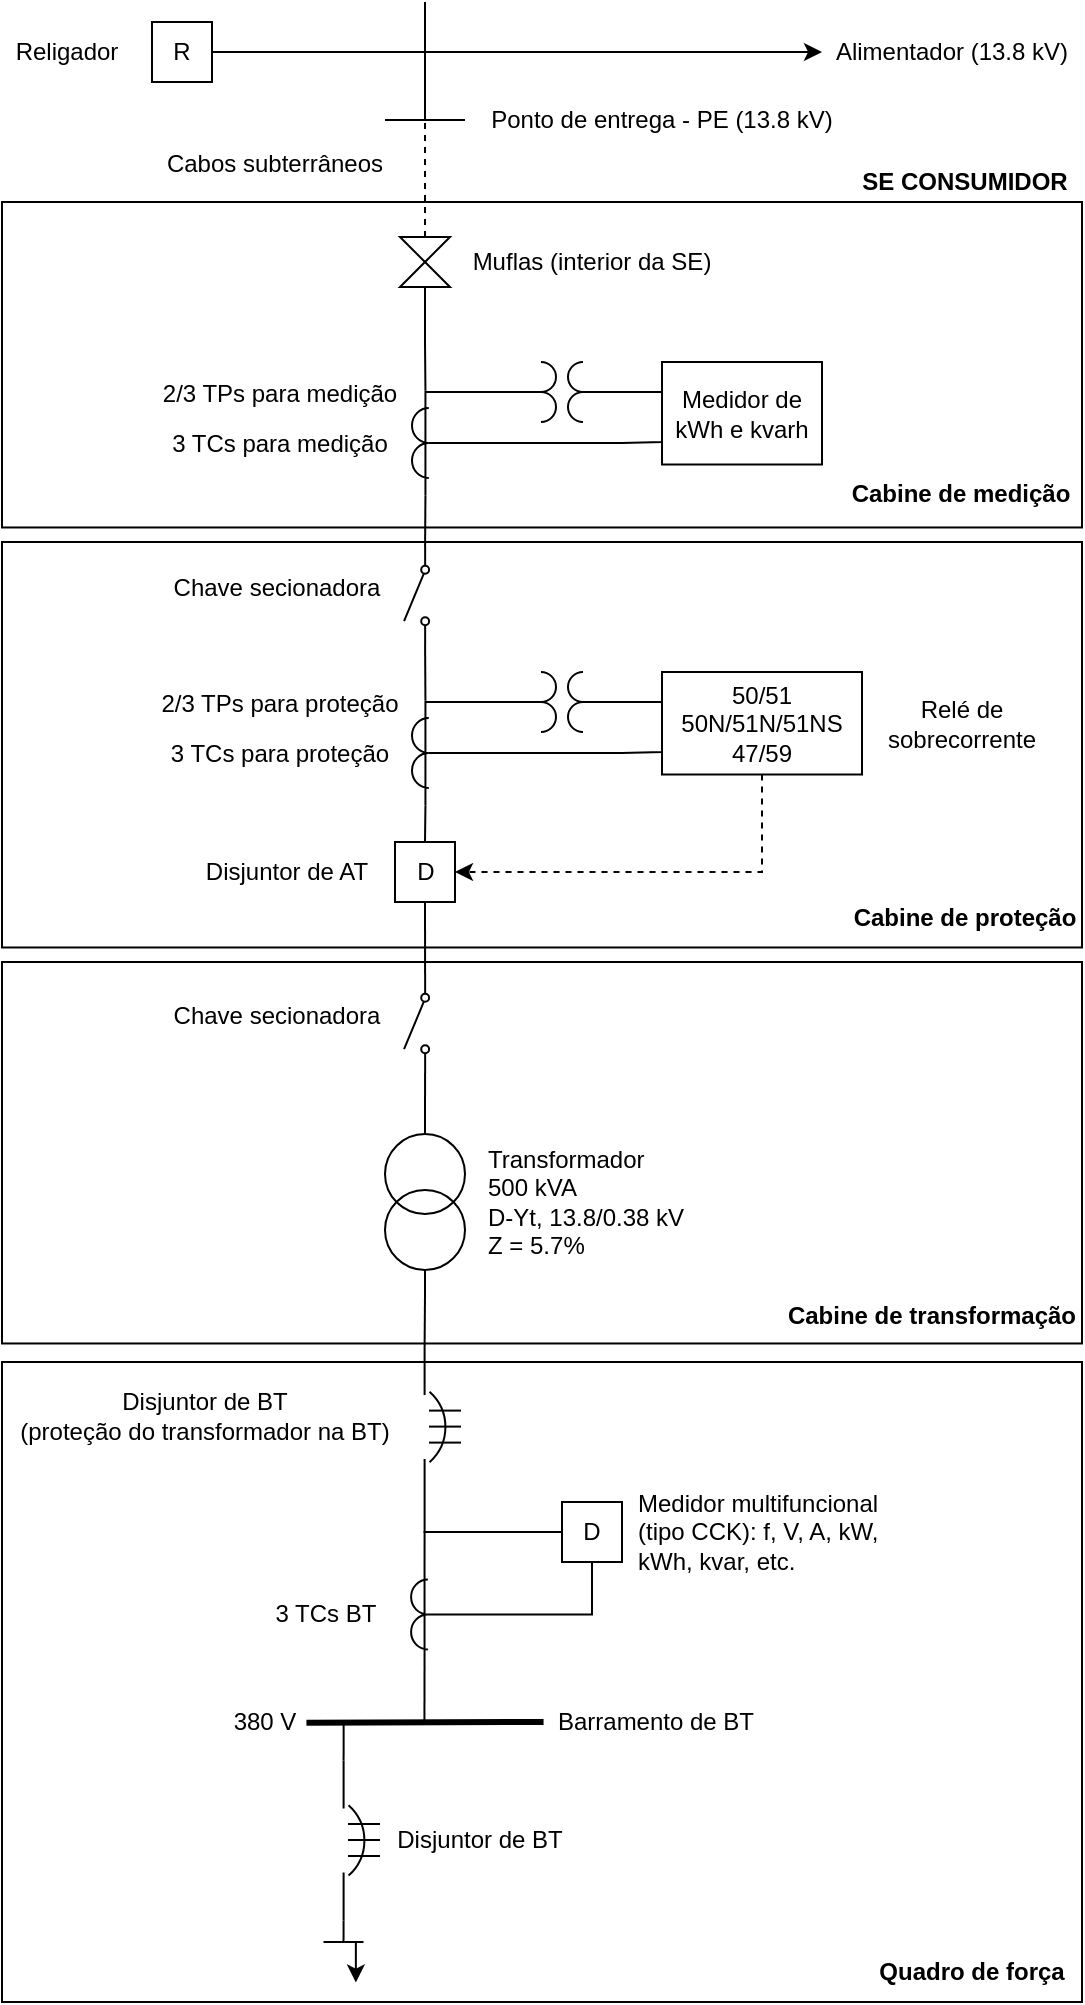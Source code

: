 <mxfile version="13.9.9" type="device"><diagram id="Z8aGcIxWDwo2eAt6tLgw" name="unifilar"><mxGraphModel dx="868" dy="550" grid="1" gridSize="10" guides="1" tooltips="1" connect="1" arrows="1" fold="1" page="1" pageScale="1" pageWidth="827" pageHeight="1169" math="0" shadow="0"><root><mxCell id="0"/><mxCell id="1" parent="0"/><mxCell id="NiDmkcClupKgmNKSiELf-88" value="" style="rounded=0;whiteSpace=wrap;html=1;align=left;fillColor=none;" parent="1" vertex="1"><mxGeometry x="210" y="330" width="540" height="202.74" as="geometry"/></mxCell><mxCell id="NiDmkcClupKgmNKSiELf-89" value="" style="rounded=0;whiteSpace=wrap;html=1;align=left;fillColor=none;" parent="1" vertex="1"><mxGeometry x="210" y="160" width="540" height="162.74" as="geometry"/></mxCell><mxCell id="NiDmkcClupKgmNKSiELf-20" style="edgeStyle=orthogonalEdgeStyle;rounded=0;orthogonalLoop=1;jettySize=auto;html=1;entryX=0;entryY=0.75;entryDx=0;entryDy=0;endArrow=none;endFill=0;" parent="1" source="upbcekDNuEleNxBtuNHp-1" target="NiDmkcClupKgmNKSiELf-16" edge="1"><mxGeometry relative="1" as="geometry"><Array as="points"><mxPoint x="520" y="280"/><mxPoint x="520" y="280"/></Array></mxGeometry></mxCell><mxCell id="NiDmkcClupKgmNKSiELf-22" style="edgeStyle=orthogonalEdgeStyle;rounded=0;orthogonalLoop=1;jettySize=auto;html=1;exitX=0.8;exitY=1;exitDx=0;exitDy=0;exitPerimeter=0;entryX=0;entryY=0.84;entryDx=0;entryDy=0;entryPerimeter=0;endArrow=none;endFill=0;" parent="1" source="upbcekDNuEleNxBtuNHp-1" target="NiDmkcClupKgmNKSiELf-1" edge="1"><mxGeometry relative="1" as="geometry"/></mxCell><mxCell id="upbcekDNuEleNxBtuNHp-1" value="" style="pointerEvents=1;verticalLabelPosition=bottom;shadow=0;dashed=0;align=center;html=1;verticalAlign=top;shape=mxgraph.electrical.inductors.current_transformer_1;" parent="1" vertex="1"><mxGeometry x="415" y="254.25" width="8.4" height="52.5" as="geometry"/></mxCell><mxCell id="NiDmkcClupKgmNKSiELf-13" style="edgeStyle=orthogonalEdgeStyle;rounded=0;orthogonalLoop=1;jettySize=auto;html=1;exitX=0;exitY=0.5;exitDx=0;exitDy=0;exitPerimeter=0;endArrow=none;endFill=0;" parent="1" source="upbcekDNuEleNxBtuNHp-3" edge="1"><mxGeometry relative="1" as="geometry"><mxPoint x="422" y="255" as="targetPoint"/><Array as="points"><mxPoint x="422" y="255"/></Array></mxGeometry></mxCell><mxCell id="NiDmkcClupKgmNKSiELf-21" style="edgeStyle=orthogonalEdgeStyle;rounded=0;orthogonalLoop=1;jettySize=auto;html=1;exitX=1;exitY=0.5;exitDx=0;exitDy=0;exitPerimeter=0;entryX=0;entryY=0.25;entryDx=0;entryDy=0;endArrow=none;endFill=0;" parent="1" source="upbcekDNuEleNxBtuNHp-3" target="NiDmkcClupKgmNKSiELf-16" edge="1"><mxGeometry relative="1" as="geometry"><Array as="points"><mxPoint x="550" y="255"/><mxPoint x="550" y="255"/></Array></mxGeometry></mxCell><mxCell id="upbcekDNuEleNxBtuNHp-3" value="" style="pointerEvents=1;verticalLabelPosition=bottom;shadow=0;dashed=0;align=center;html=1;verticalAlign=top;shape=mxgraph.electrical.inductors.potential_transformer;" parent="1" vertex="1"><mxGeometry x="460" y="240" width="60" height="30" as="geometry"/></mxCell><mxCell id="NiDmkcClupKgmNKSiELf-48" style="edgeStyle=orthogonalEdgeStyle;rounded=0;orthogonalLoop=1;jettySize=auto;html=1;exitX=1;exitY=0.5;exitDx=0;exitDy=0;exitPerimeter=0;entryX=0;entryY=1;entryDx=0;entryDy=0;entryPerimeter=0;endArrow=none;endFill=0;" parent="1" source="upbcekDNuEleNxBtuNHp-4" target="NiDmkcClupKgmNKSiELf-43" edge="1"><mxGeometry relative="1" as="geometry"/></mxCell><mxCell id="upbcekDNuEleNxBtuNHp-4" value="" style="pointerEvents=1;verticalLabelPosition=bottom;shadow=0;dashed=0;align=center;html=1;verticalAlign=top;shape=mxgraph.electrical.inductors.potential_transformer_2;rotation=90;" parent="1" vertex="1"><mxGeometry x="375.5" y="640" width="92" height="40" as="geometry"/></mxCell><mxCell id="NiDmkcClupKgmNKSiELf-6" style="edgeStyle=orthogonalEdgeStyle;rounded=0;orthogonalLoop=1;jettySize=auto;html=1;endArrow=none;endFill=0;" parent="1" edge="1"><mxGeometry relative="1" as="geometry"><mxPoint x="421.5" y="60" as="targetPoint"/><mxPoint x="421.5" y="118.5" as="sourcePoint"/></mxGeometry></mxCell><mxCell id="NiDmkcClupKgmNKSiELf-11" style="edgeStyle=orthogonalEdgeStyle;rounded=0;orthogonalLoop=1;jettySize=auto;html=1;exitX=0.5;exitY=1;exitDx=0;exitDy=0;entryX=0.8;entryY=0;entryDx=0;entryDy=0;entryPerimeter=0;endArrow=none;endFill=0;" parent="1" source="upbcekDNuEleNxBtuNHp-11" target="upbcekDNuEleNxBtuNHp-1" edge="1"><mxGeometry relative="1" as="geometry"><Array as="points"><mxPoint x="422" y="230"/><mxPoint x="422" y="230"/></Array></mxGeometry></mxCell><mxCell id="NiDmkcClupKgmNKSiELf-90" style="edgeStyle=orthogonalEdgeStyle;rounded=0;orthogonalLoop=1;jettySize=auto;html=1;endArrow=none;endFill=0;strokeWidth=1;dashed=1;" parent="1" source="upbcekDNuEleNxBtuNHp-11" edge="1"><mxGeometry relative="1" as="geometry"><mxPoint x="421.5" y="120" as="targetPoint"/></mxGeometry></mxCell><mxCell id="upbcekDNuEleNxBtuNHp-11" value="" style="shape=collate;whiteSpace=wrap;html=1;" parent="1" vertex="1"><mxGeometry x="409" y="177.5" width="25" height="25" as="geometry"/></mxCell><mxCell id="NiDmkcClupKgmNKSiELf-31" style="edgeStyle=orthogonalEdgeStyle;rounded=0;orthogonalLoop=1;jettySize=auto;html=1;exitX=1;exitY=0.84;exitDx=0;exitDy=0;exitPerimeter=0;entryX=0.8;entryY=0;entryDx=0;entryDy=0;entryPerimeter=0;endArrow=none;endFill=0;" parent="1" source="NiDmkcClupKgmNKSiELf-1" target="NiDmkcClupKgmNKSiELf-24" edge="1"><mxGeometry relative="1" as="geometry"><mxPoint x="421.547" y="394.45" as="sourcePoint"/></mxGeometry></mxCell><mxCell id="NiDmkcClupKgmNKSiELf-1" value="" style="pointerEvents=1;verticalLabelPosition=bottom;shadow=0;dashed=0;align=center;html=1;verticalAlign=top;shape=mxgraph.electrical.electro-mechanical.simple_switch;rotation=-90;flipV=0;flipH=1;" parent="1" vertex="1"><mxGeometry x="392.58" y="350.48" width="49.42" height="12.52" as="geometry"/></mxCell><mxCell id="NiDmkcClupKgmNKSiELf-3" style="edgeStyle=orthogonalEdgeStyle;rounded=0;orthogonalLoop=1;jettySize=auto;html=1;exitX=1;exitY=0.5;exitDx=0;exitDy=0;entryX=0;entryY=0.5;entryDx=0;entryDy=0;" parent="1" source="NiDmkcClupKgmNKSiELf-2" target="NiDmkcClupKgmNKSiELf-4" edge="1"><mxGeometry relative="1" as="geometry"><mxPoint x="570" y="85" as="targetPoint"/></mxGeometry></mxCell><mxCell id="NiDmkcClupKgmNKSiELf-2" value="R" style="whiteSpace=wrap;html=1;aspect=fixed;" parent="1" vertex="1"><mxGeometry x="285" y="70" width="30" height="30" as="geometry"/></mxCell><mxCell id="NiDmkcClupKgmNKSiELf-4" value="Alimentador (13.8 kV)" style="text;html=1;strokeColor=none;fillColor=none;align=center;verticalAlign=middle;whiteSpace=wrap;rounded=0;" parent="1" vertex="1"><mxGeometry x="620" y="67.5" width="130" height="35" as="geometry"/></mxCell><mxCell id="NiDmkcClupKgmNKSiELf-5" value="Religador" style="text;html=1;strokeColor=none;fillColor=none;align=center;verticalAlign=middle;whiteSpace=wrap;rounded=0;" parent="1" vertex="1"><mxGeometry x="210" y="75" width="65" height="20" as="geometry"/></mxCell><mxCell id="NiDmkcClupKgmNKSiELf-7" value="Muflas (interior da SE)" style="text;html=1;strokeColor=none;fillColor=none;align=center;verticalAlign=middle;whiteSpace=wrap;rounded=0;" parent="1" vertex="1"><mxGeometry x="440" y="172.5" width="130" height="35" as="geometry"/></mxCell><mxCell id="NiDmkcClupKgmNKSiELf-8" value="" style="endArrow=none;html=1;" parent="1" edge="1"><mxGeometry width="50" height="50" relative="1" as="geometry"><mxPoint x="401.5" y="119" as="sourcePoint"/><mxPoint x="441.5" y="119" as="targetPoint"/></mxGeometry></mxCell><mxCell id="NiDmkcClupKgmNKSiELf-9" value="Ponto de entrega - PE (13.8 kV)" style="text;html=1;strokeColor=none;fillColor=none;align=center;verticalAlign=middle;whiteSpace=wrap;rounded=0;" parent="1" vertex="1"><mxGeometry x="450" y="101" width="180" height="35" as="geometry"/></mxCell><mxCell id="NiDmkcClupKgmNKSiELf-14" value="2/3 TPs para medição" style="text;html=1;strokeColor=none;fillColor=none;align=center;verticalAlign=middle;whiteSpace=wrap;rounded=0;" parent="1" vertex="1"><mxGeometry x="284" y="238" width="130" height="35" as="geometry"/></mxCell><mxCell id="NiDmkcClupKgmNKSiELf-15" value="3 TCs para medição" style="text;html=1;strokeColor=none;fillColor=none;align=center;verticalAlign=middle;whiteSpace=wrap;rounded=0;" parent="1" vertex="1"><mxGeometry x="284" y="263" width="130" height="35" as="geometry"/></mxCell><mxCell id="NiDmkcClupKgmNKSiELf-16" value="Medidor de kWh e kvarh" style="rounded=0;whiteSpace=wrap;html=1;" parent="1" vertex="1"><mxGeometry x="540" y="240" width="80" height="51.25" as="geometry"/></mxCell><mxCell id="NiDmkcClupKgmNKSiELf-23" style="edgeStyle=orthogonalEdgeStyle;rounded=0;orthogonalLoop=1;jettySize=auto;html=1;entryX=0;entryY=0.75;entryDx=0;entryDy=0;endArrow=none;endFill=0;" parent="1" source="NiDmkcClupKgmNKSiELf-24" target="NiDmkcClupKgmNKSiELf-30" edge="1"><mxGeometry relative="1" as="geometry"><Array as="points"><mxPoint x="520" y="435"/><mxPoint x="520" y="435"/></Array></mxGeometry></mxCell><mxCell id="NiDmkcClupKgmNKSiELf-35" style="edgeStyle=orthogonalEdgeStyle;rounded=0;orthogonalLoop=1;jettySize=auto;html=1;exitX=0.8;exitY=1;exitDx=0;exitDy=0;exitPerimeter=0;entryX=0.5;entryY=0;entryDx=0;entryDy=0;endArrow=none;endFill=0;" parent="1" source="NiDmkcClupKgmNKSiELf-24" target="NiDmkcClupKgmNKSiELf-33" edge="1"><mxGeometry relative="1" as="geometry"/></mxCell><mxCell id="NiDmkcClupKgmNKSiELf-24" value="" style="pointerEvents=1;verticalLabelPosition=bottom;shadow=0;dashed=0;align=center;html=1;verticalAlign=top;shape=mxgraph.electrical.inductors.current_transformer_1;" parent="1" vertex="1"><mxGeometry x="415" y="409.25" width="8.4" height="52.5" as="geometry"/></mxCell><mxCell id="NiDmkcClupKgmNKSiELf-25" style="edgeStyle=orthogonalEdgeStyle;rounded=0;orthogonalLoop=1;jettySize=auto;html=1;exitX=0;exitY=0.5;exitDx=0;exitDy=0;exitPerimeter=0;endArrow=none;endFill=0;" parent="1" source="NiDmkcClupKgmNKSiELf-27" edge="1"><mxGeometry relative="1" as="geometry"><mxPoint x="422" y="410" as="targetPoint"/><Array as="points"><mxPoint x="422" y="410"/></Array></mxGeometry></mxCell><mxCell id="NiDmkcClupKgmNKSiELf-26" style="edgeStyle=orthogonalEdgeStyle;rounded=0;orthogonalLoop=1;jettySize=auto;html=1;exitX=1;exitY=0.5;exitDx=0;exitDy=0;exitPerimeter=0;entryX=0;entryY=0.25;entryDx=0;entryDy=0;endArrow=none;endFill=0;" parent="1" source="NiDmkcClupKgmNKSiELf-27" target="NiDmkcClupKgmNKSiELf-30" edge="1"><mxGeometry relative="1" as="geometry"><Array as="points"><mxPoint x="550" y="410"/><mxPoint x="550" y="410"/></Array></mxGeometry></mxCell><mxCell id="NiDmkcClupKgmNKSiELf-27" value="" style="pointerEvents=1;verticalLabelPosition=bottom;shadow=0;dashed=0;align=center;html=1;verticalAlign=top;shape=mxgraph.electrical.inductors.potential_transformer;" parent="1" vertex="1"><mxGeometry x="460" y="395" width="60" height="30" as="geometry"/></mxCell><mxCell id="NiDmkcClupKgmNKSiELf-28" value="2/3 TPs para proteção" style="text;html=1;strokeColor=none;fillColor=none;align=center;verticalAlign=middle;whiteSpace=wrap;rounded=0;" parent="1" vertex="1"><mxGeometry x="284" y="393" width="130" height="35" as="geometry"/></mxCell><mxCell id="NiDmkcClupKgmNKSiELf-29" value="3 TCs para proteção" style="text;html=1;strokeColor=none;fillColor=none;align=center;verticalAlign=middle;whiteSpace=wrap;rounded=0;" parent="1" vertex="1"><mxGeometry x="284" y="418" width="130" height="35" as="geometry"/></mxCell><mxCell id="NiDmkcClupKgmNKSiELf-36" style="edgeStyle=orthogonalEdgeStyle;rounded=0;orthogonalLoop=1;jettySize=auto;html=1;entryX=1;entryY=0.5;entryDx=0;entryDy=0;endArrow=classic;endFill=1;dashed=1;" parent="1" source="NiDmkcClupKgmNKSiELf-30" target="NiDmkcClupKgmNKSiELf-33" edge="1"><mxGeometry relative="1" as="geometry"><Array as="points"><mxPoint x="590" y="495"/></Array></mxGeometry></mxCell><mxCell id="NiDmkcClupKgmNKSiELf-30" value="50/51&lt;br&gt;50N/51N/51NS&lt;br&gt;47/59" style="rounded=0;whiteSpace=wrap;html=1;" parent="1" vertex="1"><mxGeometry x="540" y="395" width="100" height="51.25" as="geometry"/></mxCell><mxCell id="NiDmkcClupKgmNKSiELf-32" value="Relé de sobrecorrente" style="text;html=1;strokeColor=none;fillColor=none;align=center;verticalAlign=middle;whiteSpace=wrap;rounded=0;" parent="1" vertex="1"><mxGeometry x="650" y="403.13" width="80" height="35" as="geometry"/></mxCell><mxCell id="NiDmkcClupKgmNKSiELf-40" style="edgeStyle=orthogonalEdgeStyle;rounded=0;orthogonalLoop=1;jettySize=auto;html=1;exitX=0.5;exitY=1;exitDx=0;exitDy=0;entryX=0;entryY=0.84;entryDx=0;entryDy=0;entryPerimeter=0;endArrow=none;endFill=0;" parent="1" source="NiDmkcClupKgmNKSiELf-33" target="NiDmkcClupKgmNKSiELf-38" edge="1"><mxGeometry relative="1" as="geometry"/></mxCell><mxCell id="NiDmkcClupKgmNKSiELf-33" value="D" style="whiteSpace=wrap;html=1;aspect=fixed;" parent="1" vertex="1"><mxGeometry x="406.5" y="480" width="30" height="30" as="geometry"/></mxCell><mxCell id="NiDmkcClupKgmNKSiELf-34" value="Disjuntor de AT" style="text;html=1;strokeColor=none;fillColor=none;align=center;verticalAlign=middle;whiteSpace=wrap;rounded=0;" parent="1" vertex="1"><mxGeometry x="305" y="485" width="95" height="20" as="geometry"/></mxCell><mxCell id="NiDmkcClupKgmNKSiELf-37" value="Chave secionadora" style="text;html=1;strokeColor=none;fillColor=none;align=center;verticalAlign=middle;whiteSpace=wrap;rounded=0;" parent="1" vertex="1"><mxGeometry x="287.5" y="343" width="119" height="20" as="geometry"/></mxCell><mxCell id="NiDmkcClupKgmNKSiELf-41" style="edgeStyle=orthogonalEdgeStyle;rounded=0;orthogonalLoop=1;jettySize=auto;html=1;exitX=1;exitY=0.84;exitDx=0;exitDy=0;exitPerimeter=0;entryX=0;entryY=0.5;entryDx=0;entryDy=0;entryPerimeter=0;endArrow=none;endFill=0;" parent="1" source="NiDmkcClupKgmNKSiELf-38" target="upbcekDNuEleNxBtuNHp-4" edge="1"><mxGeometry relative="1" as="geometry"/></mxCell><mxCell id="NiDmkcClupKgmNKSiELf-38" value="" style="pointerEvents=1;verticalLabelPosition=bottom;shadow=0;dashed=0;align=center;html=1;verticalAlign=top;shape=mxgraph.electrical.electro-mechanical.simple_switch;rotation=-90;flipV=0;flipH=1;" parent="1" vertex="1"><mxGeometry x="392.58" y="564.48" width="49.42" height="12.52" as="geometry"/></mxCell><mxCell id="NiDmkcClupKgmNKSiELf-39" value="Chave secionadora" style="text;html=1;strokeColor=none;fillColor=none;align=center;verticalAlign=middle;whiteSpace=wrap;rounded=0;" parent="1" vertex="1"><mxGeometry x="287.5" y="557" width="119" height="20" as="geometry"/></mxCell><mxCell id="NiDmkcClupKgmNKSiELf-42" value="Transformador&lt;br&gt;500 kVA&lt;br&gt;D-Yt, 13.8/0.38 kV&lt;br&gt;Z = 5.7%" style="text;html=1;strokeColor=none;fillColor=none;align=left;verticalAlign=middle;whiteSpace=wrap;rounded=0;" parent="1" vertex="1"><mxGeometry x="451" y="615" width="119" height="90" as="geometry"/></mxCell><mxCell id="NiDmkcClupKgmNKSiELf-47" value="" style="group;rotation=90;" parent="1" vertex="1" connectable="0"><mxGeometry x="390.5" y="763.3" width="80" height="18.4" as="geometry"/></mxCell><mxCell id="NiDmkcClupKgmNKSiELf-43" value="" style="pointerEvents=1;verticalLabelPosition=bottom;shadow=0;dashed=0;align=center;html=1;verticalAlign=top;shape=mxgraph.electrical.miscellaneous.circuit_breaker;rotation=90;" parent="NiDmkcClupKgmNKSiELf-47" vertex="1"><mxGeometry x="-4" y="4" width="80" height="10.4" as="geometry"/></mxCell><mxCell id="NiDmkcClupKgmNKSiELf-44" value="" style="endArrow=none;html=1;" parent="NiDmkcClupKgmNKSiELf-47" edge="1"><mxGeometry width="50" height="50" relative="1" as="geometry"><mxPoint x="33" y="1" as="sourcePoint"/><mxPoint x="49" y="1" as="targetPoint"/></mxGeometry></mxCell><mxCell id="NiDmkcClupKgmNKSiELf-45" value="" style="endArrow=none;html=1;" parent="NiDmkcClupKgmNKSiELf-47" edge="1"><mxGeometry width="50" height="50" relative="1" as="geometry"><mxPoint x="33" y="9" as="sourcePoint"/><mxPoint x="49" y="9" as="targetPoint"/></mxGeometry></mxCell><mxCell id="NiDmkcClupKgmNKSiELf-46" value="" style="endArrow=none;html=1;" parent="NiDmkcClupKgmNKSiELf-47" edge="1"><mxGeometry width="50" height="50" relative="1" as="geometry"><mxPoint x="33" y="17" as="sourcePoint"/><mxPoint x="49" y="17" as="targetPoint"/></mxGeometry></mxCell><mxCell id="NiDmkcClupKgmNKSiELf-49" value="Disjuntor de BT&lt;br&gt;(proteção do transformador na BT)" style="text;html=1;strokeColor=none;fillColor=none;align=center;verticalAlign=middle;whiteSpace=wrap;rounded=0;" parent="1" vertex="1"><mxGeometry x="214" y="733" width="195" height="67" as="geometry"/></mxCell><mxCell id="NiDmkcClupKgmNKSiELf-53" value="3 TCs BT" style="text;html=1;strokeColor=none;fillColor=none;align=center;verticalAlign=middle;whiteSpace=wrap;rounded=0;" parent="1" vertex="1"><mxGeometry x="335" y="848.75" width="74" height="35" as="geometry"/></mxCell><mxCell id="NiDmkcClupKgmNKSiELf-58" style="edgeStyle=orthogonalEdgeStyle;rounded=0;orthogonalLoop=1;jettySize=auto;html=1;endArrow=none;endFill=0;entryX=1;entryY=1;entryDx=0;entryDy=0;entryPerimeter=0;" parent="1" source="NiDmkcClupKgmNKSiELf-56" target="NiDmkcClupKgmNKSiELf-43" edge="1"><mxGeometry relative="1" as="geometry"><mxPoint x="420" y="848.75" as="targetPoint"/><Array as="points"><mxPoint x="421" y="825"/></Array></mxGeometry></mxCell><mxCell id="NiDmkcClupKgmNKSiELf-56" value="D" style="whiteSpace=wrap;html=1;aspect=fixed;" parent="1" vertex="1"><mxGeometry x="490" y="810" width="30" height="30" as="geometry"/></mxCell><mxCell id="NiDmkcClupKgmNKSiELf-62" style="edgeStyle=orthogonalEdgeStyle;rounded=0;orthogonalLoop=1;jettySize=auto;html=1;exitX=0.8;exitY=0;exitDx=0;exitDy=0;exitPerimeter=0;entryX=0;entryY=0.5;entryDx=0;entryDy=0;endArrow=none;endFill=0;" parent="1" source="NiDmkcClupKgmNKSiELf-60" target="NiDmkcClupKgmNKSiELf-56" edge="1"><mxGeometry relative="1" as="geometry"><Array as="points"><mxPoint x="421" y="825"/></Array></mxGeometry></mxCell><mxCell id="NiDmkcClupKgmNKSiELf-63" style="edgeStyle=orthogonalEdgeStyle;rounded=0;orthogonalLoop=1;jettySize=auto;html=1;entryX=0.5;entryY=1;entryDx=0;entryDy=0;endArrow=none;endFill=0;" parent="1" source="NiDmkcClupKgmNKSiELf-60" target="NiDmkcClupKgmNKSiELf-56" edge="1"><mxGeometry relative="1" as="geometry"/></mxCell><mxCell id="NiDmkcClupKgmNKSiELf-70" style="edgeStyle=orthogonalEdgeStyle;rounded=0;orthogonalLoop=1;jettySize=auto;html=1;exitX=0.8;exitY=1;exitDx=0;exitDy=0;exitPerimeter=0;endArrow=none;endFill=0;" parent="1" source="NiDmkcClupKgmNKSiELf-60" edge="1"><mxGeometry relative="1" as="geometry"><mxPoint x="421.214" y="920" as="targetPoint"/></mxGeometry></mxCell><mxCell id="NiDmkcClupKgmNKSiELf-60" value="" style="pointerEvents=1;verticalLabelPosition=bottom;shadow=0;dashed=0;align=center;html=1;verticalAlign=top;shape=mxgraph.electrical.inductors.current_transformer_1;" parent="1" vertex="1"><mxGeometry x="414.55" y="840" width="8.4" height="52.5" as="geometry"/></mxCell><mxCell id="NiDmkcClupKgmNKSiELf-64" value="Medidor multifuncional&lt;br&gt;(tipo CCK): f, V, A, kW, kWh, kvar, etc." style="text;html=1;strokeColor=none;fillColor=none;align=left;verticalAlign=middle;whiteSpace=wrap;rounded=0;" parent="1" vertex="1"><mxGeometry x="525.5" y="791.88" width="129" height="66.25" as="geometry"/></mxCell><mxCell id="NiDmkcClupKgmNKSiELf-69" value="" style="endArrow=none;html=1;entryX=0.988;entryY=-0.041;entryDx=0;entryDy=0;entryPerimeter=0;exitX=0;exitY=0;exitDx=0;exitDy=0;strokeWidth=3;" parent="1" edge="1"><mxGeometry width="50" height="50" relative="1" as="geometry"><mxPoint x="362.22" y="920.41" as="sourcePoint"/><mxPoint x="480.78" y="920.0" as="targetPoint"/></mxGeometry></mxCell><mxCell id="NiDmkcClupKgmNKSiELf-71" value="380 V" style="text;html=1;strokeColor=none;fillColor=none;align=center;verticalAlign=middle;whiteSpace=wrap;rounded=0;" parent="1" vertex="1"><mxGeometry x="320" y="910" width="42.5" height="20" as="geometry"/></mxCell><mxCell id="NiDmkcClupKgmNKSiELf-72" value="Barramento de BT" style="text;html=1;strokeColor=none;fillColor=none;align=center;verticalAlign=middle;whiteSpace=wrap;rounded=0;" parent="1" vertex="1"><mxGeometry x="483.75" y="910" width="106.25" height="20" as="geometry"/></mxCell><mxCell id="NiDmkcClupKgmNKSiELf-76" value="" style="group;rotation=90;" parent="1" vertex="1" connectable="0"><mxGeometry x="350" y="970" width="80" height="18.4" as="geometry"/></mxCell><mxCell id="NiDmkcClupKgmNKSiELf-77" value="" style="pointerEvents=1;verticalLabelPosition=bottom;shadow=0;dashed=0;align=center;html=1;verticalAlign=top;shape=mxgraph.electrical.miscellaneous.circuit_breaker;rotation=90;" parent="NiDmkcClupKgmNKSiELf-76" vertex="1"><mxGeometry x="-4" y="4" width="80" height="10.4" as="geometry"/></mxCell><mxCell id="NiDmkcClupKgmNKSiELf-78" value="" style="endArrow=none;html=1;" parent="NiDmkcClupKgmNKSiELf-76" edge="1"><mxGeometry width="50" height="50" relative="1" as="geometry"><mxPoint x="33" y="1" as="sourcePoint"/><mxPoint x="49" y="1" as="targetPoint"/></mxGeometry></mxCell><mxCell id="NiDmkcClupKgmNKSiELf-79" value="" style="endArrow=none;html=1;" parent="NiDmkcClupKgmNKSiELf-76" edge="1"><mxGeometry width="50" height="50" relative="1" as="geometry"><mxPoint x="33" y="9" as="sourcePoint"/><mxPoint x="49" y="9" as="targetPoint"/></mxGeometry></mxCell><mxCell id="NiDmkcClupKgmNKSiELf-80" value="" style="endArrow=none;html=1;" parent="NiDmkcClupKgmNKSiELf-76" edge="1"><mxGeometry width="50" height="50" relative="1" as="geometry"><mxPoint x="33" y="17" as="sourcePoint"/><mxPoint x="49" y="17" as="targetPoint"/></mxGeometry></mxCell><mxCell id="NiDmkcClupKgmNKSiELf-81" style="edgeStyle=orthogonalEdgeStyle;rounded=0;orthogonalLoop=1;jettySize=auto;html=1;exitX=0;exitY=1;exitDx=0;exitDy=0;exitPerimeter=0;endArrow=none;endFill=0;strokeWidth=1;" parent="1" source="NiDmkcClupKgmNKSiELf-77" edge="1"><mxGeometry relative="1" as="geometry"><mxPoint x="380.825" y="920" as="targetPoint"/></mxGeometry></mxCell><mxCell id="NiDmkcClupKgmNKSiELf-82" value="Disjuntor de BT" style="text;html=1;strokeColor=none;fillColor=none;align=center;verticalAlign=middle;whiteSpace=wrap;rounded=0;" parent="1" vertex="1"><mxGeometry x="404" y="970.85" width="90" height="16.7" as="geometry"/></mxCell><mxCell id="NiDmkcClupKgmNKSiELf-83" value="" style="endArrow=none;html=1;strokeWidth=1;" parent="1" edge="1"><mxGeometry width="50" height="50" relative="1" as="geometry"><mxPoint x="370.76" y="1030" as="sourcePoint"/><mxPoint x="390.76" y="1030" as="targetPoint"/></mxGeometry></mxCell><mxCell id="NiDmkcClupKgmNKSiELf-84" style="edgeStyle=orthogonalEdgeStyle;rounded=0;orthogonalLoop=1;jettySize=auto;html=1;exitX=1;exitY=1;exitDx=0;exitDy=0;exitPerimeter=0;endArrow=none;endFill=0;strokeWidth=1;" parent="1" source="NiDmkcClupKgmNKSiELf-77" edge="1"><mxGeometry relative="1" as="geometry"><mxPoint x="380.765" y="1030" as="targetPoint"/></mxGeometry></mxCell><mxCell id="NiDmkcClupKgmNKSiELf-85" value="" style="endArrow=classic;html=1;strokeWidth=1;" parent="1" edge="1"><mxGeometry width="50" height="50" relative="1" as="geometry"><mxPoint x="386.93" y="1030" as="sourcePoint"/><mxPoint x="386.93" y="1050.268" as="targetPoint"/></mxGeometry></mxCell><mxCell id="NiDmkcClupKgmNKSiELf-86" value="" style="rounded=0;whiteSpace=wrap;html=1;align=left;fillColor=none;" parent="1" vertex="1"><mxGeometry x="210" y="740" width="540" height="320" as="geometry"/></mxCell><mxCell id="NiDmkcClupKgmNKSiELf-87" value="" style="rounded=0;whiteSpace=wrap;html=1;align=left;fillColor=none;" parent="1" vertex="1"><mxGeometry x="210" y="540" width="540" height="190.74" as="geometry"/></mxCell><mxCell id="NiDmkcClupKgmNKSiELf-91" value="Cabos subterrâneos" style="text;html=1;strokeColor=none;fillColor=none;align=center;verticalAlign=middle;whiteSpace=wrap;rounded=0;" parent="1" vertex="1"><mxGeometry x="287" y="126" width="118.5" height="30" as="geometry"/></mxCell><mxCell id="NiDmkcClupKgmNKSiELf-92" value="&lt;b&gt;SE CONSUMIDOR&lt;/b&gt;" style="text;html=1;strokeColor=none;fillColor=none;align=center;verticalAlign=middle;whiteSpace=wrap;rounded=0;" parent="1" vertex="1"><mxGeometry x="631.5" y="140" width="118.5" height="20" as="geometry"/></mxCell><mxCell id="NiDmkcClupKgmNKSiELf-93" value="&lt;b&gt;Cabine de medição&lt;/b&gt;" style="text;html=1;strokeColor=none;fillColor=none;align=center;verticalAlign=middle;whiteSpace=wrap;rounded=0;" parent="1" vertex="1"><mxGeometry x="630" y="291.25" width="118.5" height="30" as="geometry"/></mxCell><mxCell id="NiDmkcClupKgmNKSiELf-94" value="&lt;b&gt;Cabine de proteção&lt;/b&gt;" style="text;html=1;strokeColor=none;fillColor=none;align=center;verticalAlign=middle;whiteSpace=wrap;rounded=0;" parent="1" vertex="1"><mxGeometry x="631.5" y="502.74" width="118.5" height="30" as="geometry"/></mxCell><mxCell id="NiDmkcClupKgmNKSiELf-95" value="&lt;b&gt;Cabine de transformação&lt;/b&gt;" style="text;html=1;strokeColor=none;fillColor=none;align=center;verticalAlign=middle;whiteSpace=wrap;rounded=0;" parent="1" vertex="1"><mxGeometry x="600" y="702" width="149.5" height="30" as="geometry"/></mxCell><mxCell id="NiDmkcClupKgmNKSiELf-96" value="&lt;b&gt;Quadro de força&lt;/b&gt;" style="text;html=1;strokeColor=none;fillColor=none;align=center;verticalAlign=middle;whiteSpace=wrap;rounded=0;" parent="1" vertex="1"><mxGeometry x="640" y="1030" width="110" height="30" as="geometry"/></mxCell></root></mxGraphModel></diagram></mxfile>